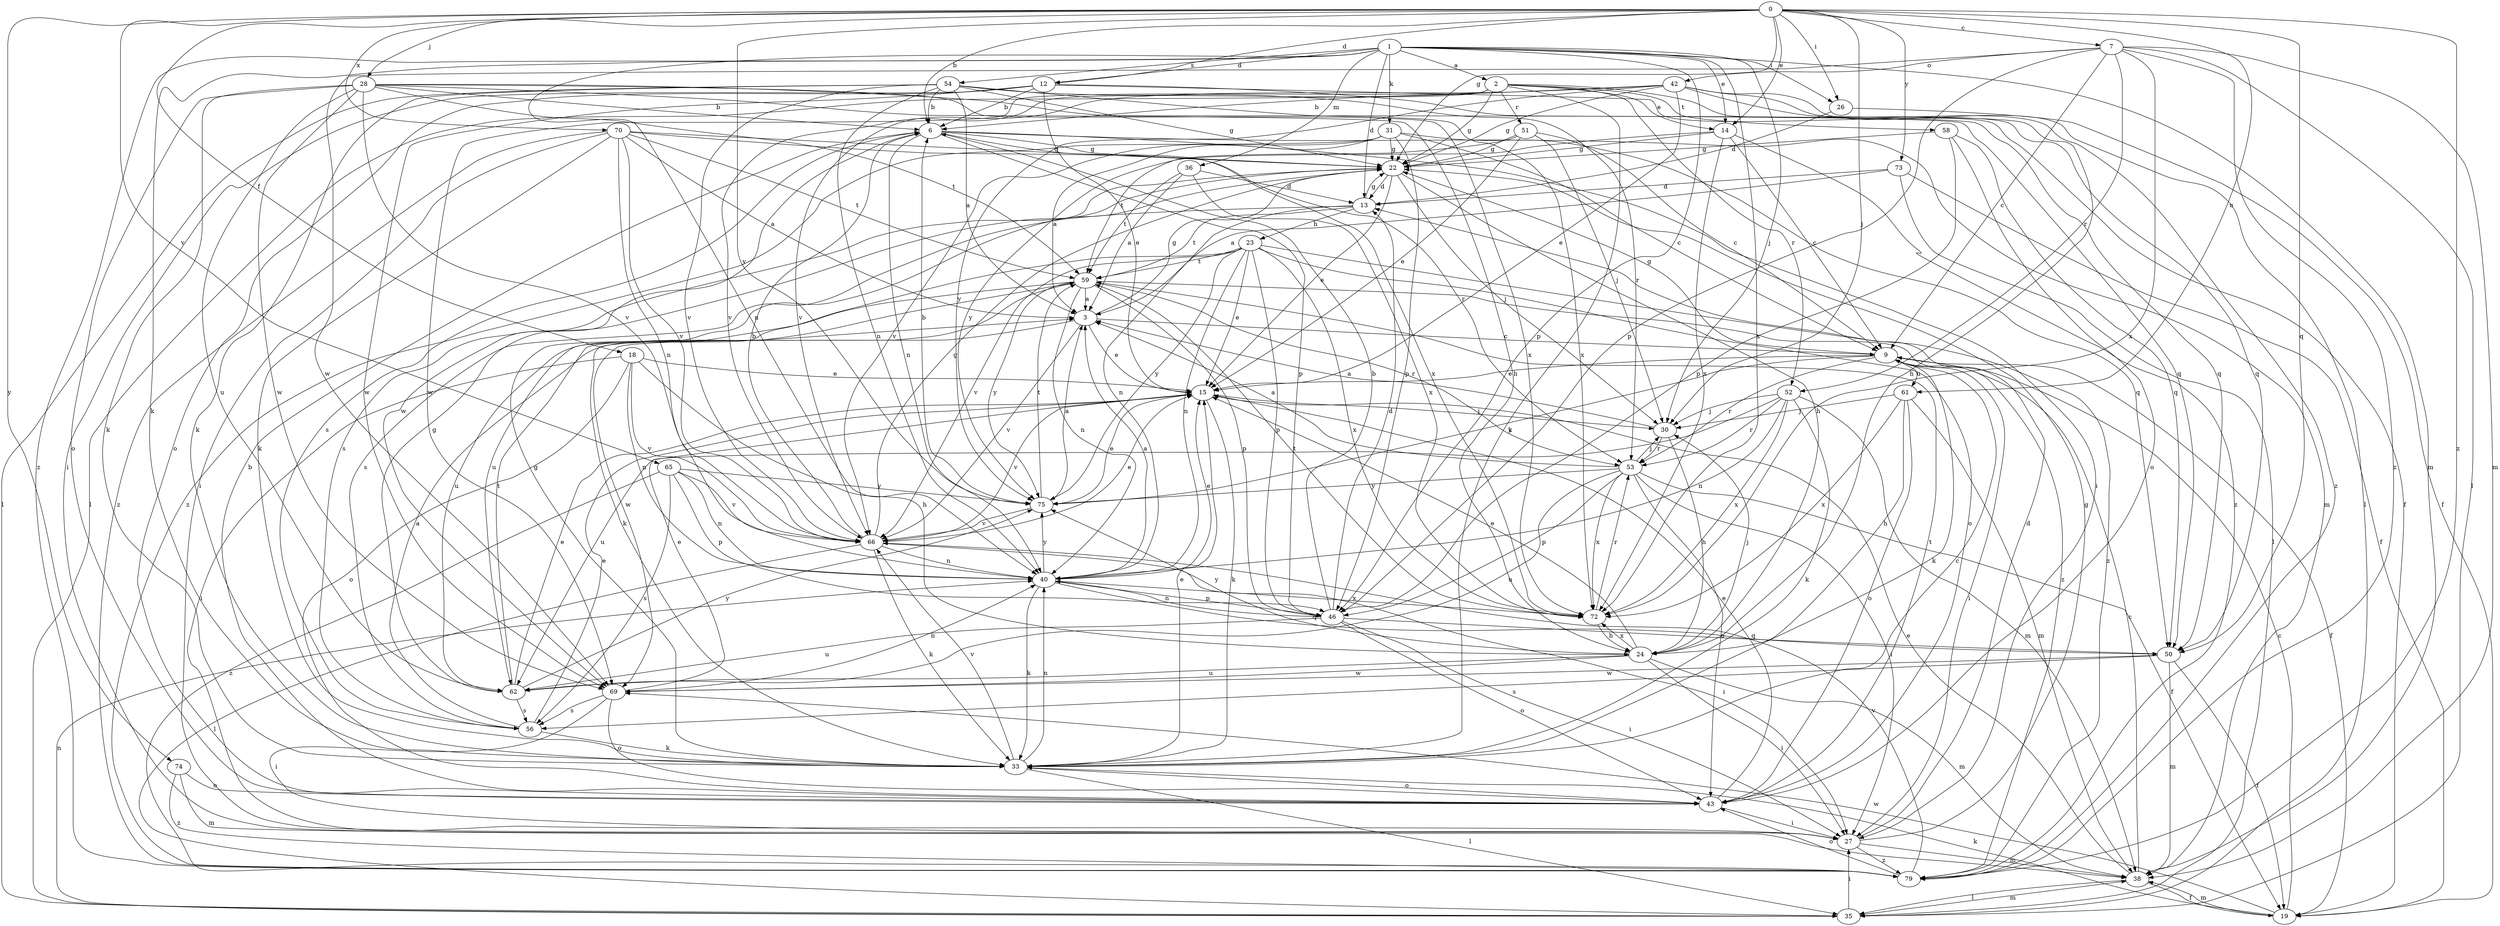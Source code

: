 strict digraph  {
0;
1;
2;
3;
6;
7;
9;
12;
13;
14;
15;
18;
19;
22;
23;
24;
26;
27;
28;
30;
31;
33;
35;
36;
38;
40;
42;
43;
46;
50;
51;
52;
53;
54;
56;
58;
59;
61;
62;
65;
66;
69;
70;
72;
73;
74;
75;
79;
0 -> 6  [label=b];
0 -> 7  [label=c];
0 -> 12  [label=d];
0 -> 14  [label=e];
0 -> 18  [label=f];
0 -> 22  [label=g];
0 -> 26  [label=i];
0 -> 28  [label=j];
0 -> 30  [label=j];
0 -> 50  [label=q];
0 -> 61  [label=u];
0 -> 65  [label=v];
0 -> 70  [label=x];
0 -> 73  [label=y];
0 -> 74  [label=y];
0 -> 75  [label=y];
0 -> 79  [label=z];
1 -> 2  [label=a];
1 -> 12  [label=d];
1 -> 13  [label=d];
1 -> 14  [label=e];
1 -> 26  [label=i];
1 -> 30  [label=j];
1 -> 31  [label=k];
1 -> 33  [label=k];
1 -> 36  [label=m];
1 -> 38  [label=m];
1 -> 40  [label=n];
1 -> 46  [label=p];
1 -> 54  [label=s];
1 -> 72  [label=x];
1 -> 79  [label=z];
2 -> 14  [label=e];
2 -> 22  [label=g];
2 -> 33  [label=k];
2 -> 35  [label=l];
2 -> 50  [label=q];
2 -> 51  [label=r];
2 -> 52  [label=r];
2 -> 58  [label=t];
2 -> 66  [label=v];
2 -> 69  [label=w];
3 -> 9  [label=c];
3 -> 15  [label=e];
3 -> 22  [label=g];
3 -> 66  [label=v];
3 -> 69  [label=w];
6 -> 22  [label=g];
6 -> 27  [label=i];
6 -> 38  [label=m];
6 -> 40  [label=n];
6 -> 46  [label=p];
6 -> 56  [label=s];
6 -> 69  [label=w];
6 -> 72  [label=x];
7 -> 9  [label=c];
7 -> 35  [label=l];
7 -> 38  [label=m];
7 -> 42  [label=o];
7 -> 46  [label=p];
7 -> 52  [label=r];
7 -> 69  [label=w];
7 -> 72  [label=x];
7 -> 79  [label=z];
9 -> 15  [label=e];
9 -> 19  [label=f];
9 -> 22  [label=g];
9 -> 27  [label=i];
9 -> 33  [label=k];
9 -> 53  [label=r];
9 -> 61  [label=u];
9 -> 75  [label=y];
12 -> 6  [label=b];
12 -> 15  [label=e];
12 -> 19  [label=f];
12 -> 27  [label=i];
12 -> 43  [label=o];
12 -> 50  [label=q];
12 -> 69  [label=w];
13 -> 22  [label=g];
13 -> 23  [label=h];
13 -> 40  [label=n];
13 -> 56  [label=s];
13 -> 59  [label=t];
14 -> 9  [label=c];
14 -> 22  [label=g];
14 -> 72  [label=x];
14 -> 75  [label=y];
14 -> 79  [label=z];
15 -> 30  [label=j];
15 -> 33  [label=k];
15 -> 66  [label=v];
18 -> 15  [label=e];
18 -> 24  [label=h];
18 -> 27  [label=i];
18 -> 40  [label=n];
18 -> 43  [label=o];
18 -> 66  [label=v];
19 -> 9  [label=c];
19 -> 33  [label=k];
19 -> 38  [label=m];
19 -> 69  [label=w];
22 -> 13  [label=d];
22 -> 15  [label=e];
22 -> 24  [label=h];
22 -> 30  [label=j];
22 -> 56  [label=s];
23 -> 15  [label=e];
23 -> 40  [label=n];
23 -> 43  [label=o];
23 -> 46  [label=p];
23 -> 59  [label=t];
23 -> 62  [label=u];
23 -> 66  [label=v];
23 -> 72  [label=x];
23 -> 75  [label=y];
23 -> 79  [label=z];
24 -> 15  [label=e];
24 -> 27  [label=i];
24 -> 30  [label=j];
24 -> 38  [label=m];
24 -> 62  [label=u];
24 -> 69  [label=w];
24 -> 72  [label=x];
24 -> 75  [label=y];
26 -> 13  [label=d];
26 -> 19  [label=f];
27 -> 13  [label=d];
27 -> 22  [label=g];
27 -> 38  [label=m];
27 -> 79  [label=z];
28 -> 6  [label=b];
28 -> 24  [label=h];
28 -> 33  [label=k];
28 -> 43  [label=o];
28 -> 50  [label=q];
28 -> 59  [label=t];
28 -> 62  [label=u];
28 -> 66  [label=v];
28 -> 69  [label=w];
28 -> 72  [label=x];
30 -> 3  [label=a];
30 -> 24  [label=h];
30 -> 53  [label=r];
31 -> 3  [label=a];
31 -> 9  [label=c];
31 -> 22  [label=g];
31 -> 46  [label=p];
31 -> 50  [label=q];
31 -> 66  [label=v];
31 -> 79  [label=z];
33 -> 9  [label=c];
33 -> 15  [label=e];
33 -> 22  [label=g];
33 -> 35  [label=l];
33 -> 40  [label=n];
33 -> 43  [label=o];
33 -> 66  [label=v];
35 -> 27  [label=i];
35 -> 38  [label=m];
35 -> 40  [label=n];
36 -> 3  [label=a];
36 -> 13  [label=d];
36 -> 59  [label=t];
36 -> 72  [label=x];
38 -> 9  [label=c];
38 -> 15  [label=e];
38 -> 19  [label=f];
38 -> 35  [label=l];
40 -> 3  [label=a];
40 -> 15  [label=e];
40 -> 33  [label=k];
40 -> 46  [label=p];
40 -> 50  [label=q];
40 -> 72  [label=x];
40 -> 75  [label=y];
42 -> 6  [label=b];
42 -> 15  [label=e];
42 -> 22  [label=g];
42 -> 24  [label=h];
42 -> 35  [label=l];
42 -> 66  [label=v];
42 -> 75  [label=y];
42 -> 79  [label=z];
43 -> 6  [label=b];
43 -> 15  [label=e];
43 -> 27  [label=i];
43 -> 59  [label=t];
46 -> 6  [label=b];
46 -> 13  [label=d];
46 -> 27  [label=i];
46 -> 40  [label=n];
46 -> 43  [label=o];
46 -> 50  [label=q];
46 -> 62  [label=u];
50 -> 19  [label=f];
50 -> 38  [label=m];
50 -> 56  [label=s];
50 -> 69  [label=w];
51 -> 9  [label=c];
51 -> 15  [label=e];
51 -> 22  [label=g];
51 -> 30  [label=j];
51 -> 59  [label=t];
52 -> 30  [label=j];
52 -> 33  [label=k];
52 -> 38  [label=m];
52 -> 40  [label=n];
52 -> 53  [label=r];
52 -> 62  [label=u];
52 -> 72  [label=x];
53 -> 3  [label=a];
53 -> 19  [label=f];
53 -> 27  [label=i];
53 -> 30  [label=j];
53 -> 43  [label=o];
53 -> 46  [label=p];
53 -> 62  [label=u];
53 -> 72  [label=x];
53 -> 75  [label=y];
54 -> 3  [label=a];
54 -> 6  [label=b];
54 -> 22  [label=g];
54 -> 33  [label=k];
54 -> 35  [label=l];
54 -> 40  [label=n];
54 -> 53  [label=r];
54 -> 66  [label=v];
54 -> 72  [label=x];
56 -> 3  [label=a];
56 -> 15  [label=e];
56 -> 33  [label=k];
58 -> 22  [label=g];
58 -> 43  [label=o];
58 -> 46  [label=p];
58 -> 50  [label=q];
59 -> 3  [label=a];
59 -> 33  [label=k];
59 -> 40  [label=n];
59 -> 46  [label=p];
59 -> 53  [label=r];
59 -> 62  [label=u];
59 -> 75  [label=y];
59 -> 79  [label=z];
61 -> 24  [label=h];
61 -> 30  [label=j];
61 -> 38  [label=m];
61 -> 43  [label=o];
61 -> 72  [label=x];
62 -> 15  [label=e];
62 -> 22  [label=g];
62 -> 56  [label=s];
62 -> 59  [label=t];
62 -> 75  [label=y];
65 -> 40  [label=n];
65 -> 46  [label=p];
65 -> 56  [label=s];
65 -> 66  [label=v];
65 -> 75  [label=y];
65 -> 79  [label=z];
66 -> 6  [label=b];
66 -> 15  [label=e];
66 -> 22  [label=g];
66 -> 27  [label=i];
66 -> 33  [label=k];
66 -> 35  [label=l];
66 -> 40  [label=n];
69 -> 15  [label=e];
69 -> 27  [label=i];
69 -> 40  [label=n];
69 -> 43  [label=o];
69 -> 56  [label=s];
70 -> 3  [label=a];
70 -> 22  [label=g];
70 -> 27  [label=i];
70 -> 33  [label=k];
70 -> 40  [label=n];
70 -> 53  [label=r];
70 -> 59  [label=t];
70 -> 66  [label=v];
70 -> 79  [label=z];
72 -> 24  [label=h];
72 -> 53  [label=r];
72 -> 59  [label=t];
73 -> 3  [label=a];
73 -> 13  [label=d];
73 -> 19  [label=f];
73 -> 35  [label=l];
74 -> 38  [label=m];
74 -> 43  [label=o];
74 -> 79  [label=z];
75 -> 3  [label=a];
75 -> 6  [label=b];
75 -> 15  [label=e];
75 -> 59  [label=t];
75 -> 66  [label=v];
79 -> 43  [label=o];
79 -> 66  [label=v];
}
